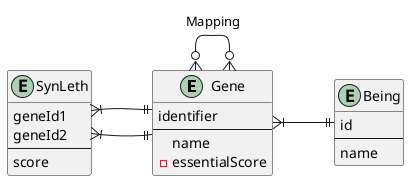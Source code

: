 @startuml
left to right direction

Entity Gene {
  identifier
  --
  name
  - essentialScore
}
Entity SynLeth {
  geneId1
  geneId2
  --
  score
}
Entity Being {
  id
  --
  name
}

Gene }|--|| Being
SynLeth }|--|| Gene
SynLeth }|--|| Gene
Gene }o--o{ Gene : Mapping
@enduml
